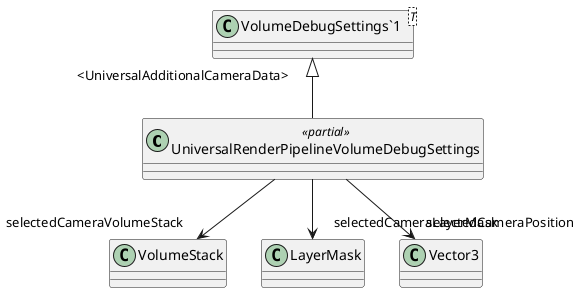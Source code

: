 @startuml
class UniversalRenderPipelineVolumeDebugSettings <<partial>> {
}
class "VolumeDebugSettings`1"<T> {
}
"VolumeDebugSettings`1" "<UniversalAdditionalCameraData>" <|-- UniversalRenderPipelineVolumeDebugSettings
UniversalRenderPipelineVolumeDebugSettings --> "selectedCameraVolumeStack" VolumeStack
UniversalRenderPipelineVolumeDebugSettings --> "selectedCameraLayerMask" LayerMask
UniversalRenderPipelineVolumeDebugSettings --> "selectedCameraPosition" Vector3
@enduml
